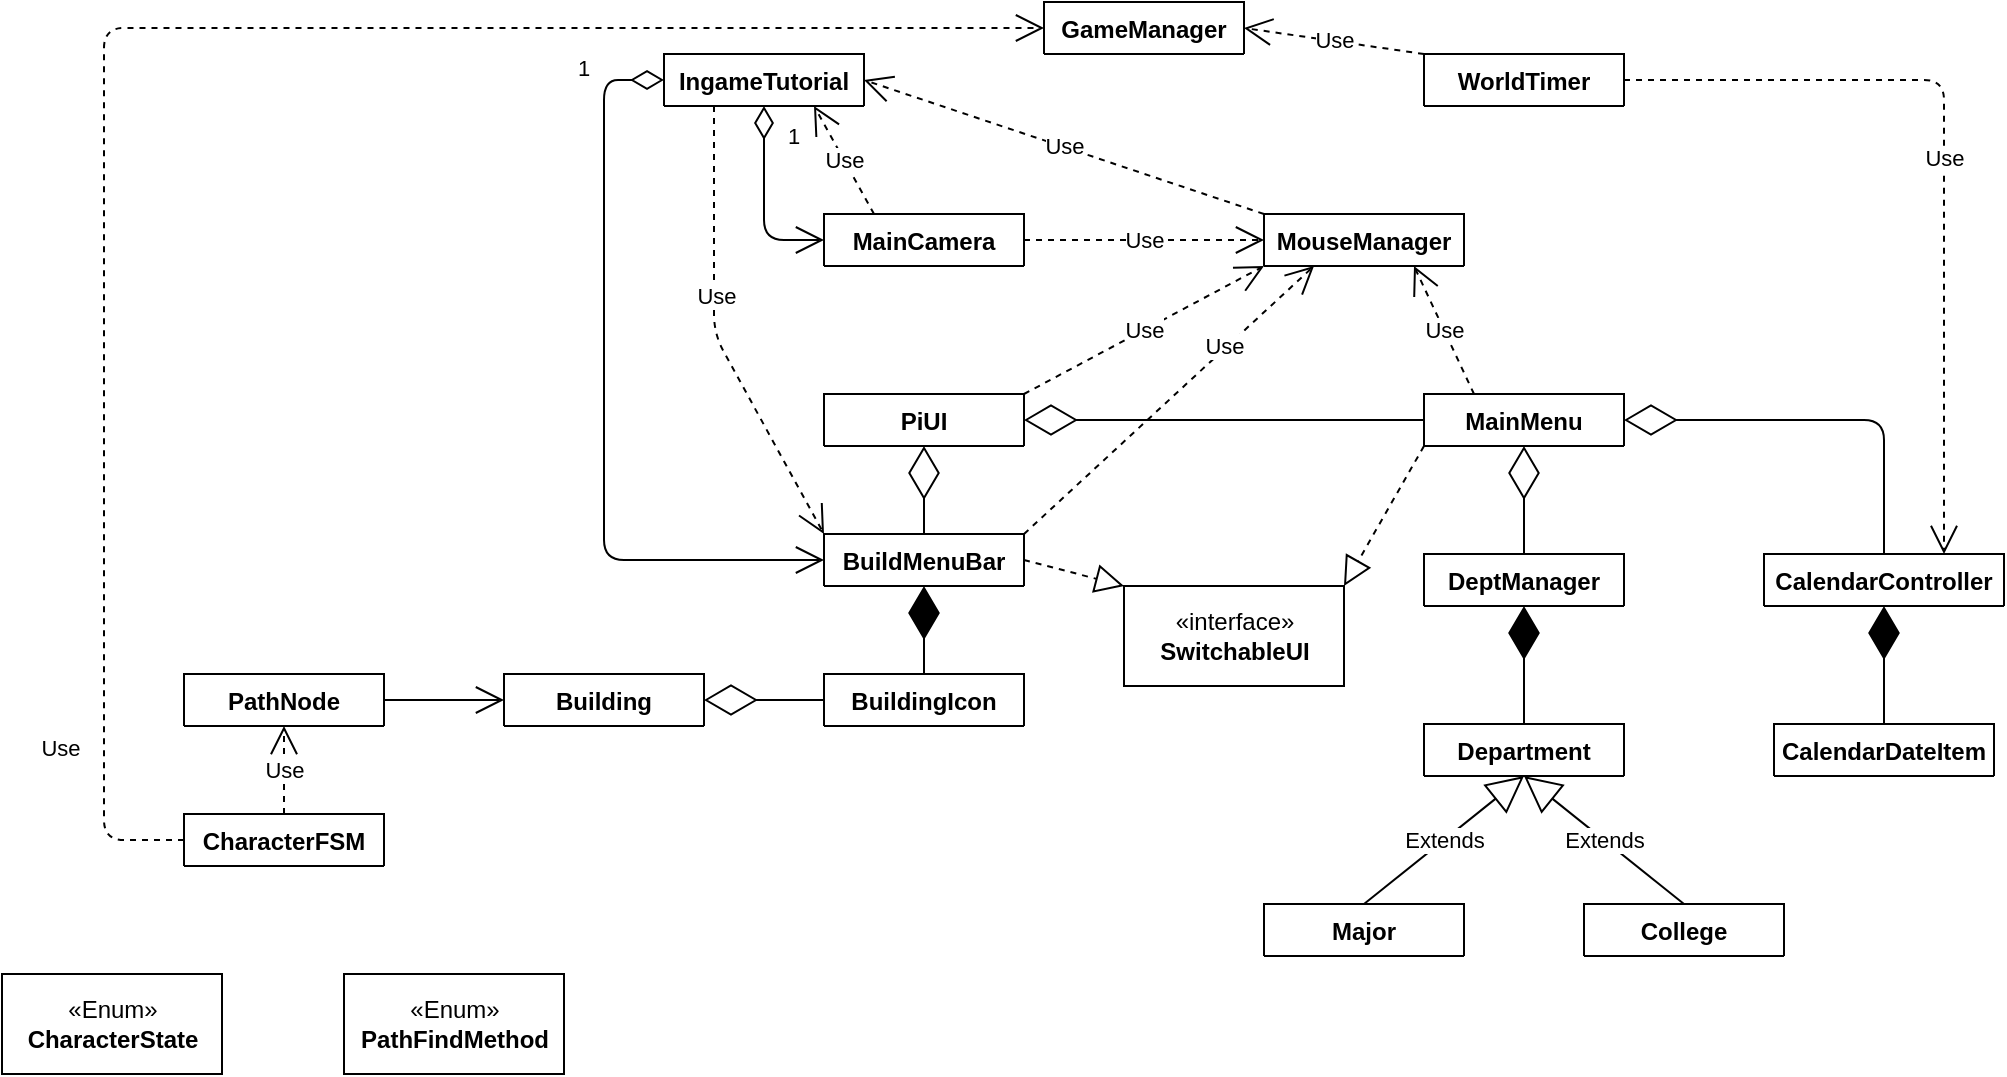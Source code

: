 <mxfile version="12.9.13" type="device"><diagram id="WVrCHjfLkXlkHALCIPQi" name="페이지-1"><mxGraphModel dx="16" dy="719" grid="1" gridSize="10" guides="1" tooltips="1" connect="1" arrows="1" fold="1" page="1" pageScale="1" pageWidth="1169" pageHeight="827" math="0" shadow="0"><root><mxCell id="0"/><mxCell id="1" parent="0"/><mxCell id="Ku0ywJ6UDr0S8D_I_U7W-29" value="«interface»&lt;br&gt;&lt;b&gt;SwitchableUI&lt;br&gt;&lt;/b&gt;" style="html=1;" vertex="1" parent="1"><mxGeometry x="1730" y="306" width="110" height="50" as="geometry"/></mxCell><mxCell id="Ku0ywJ6UDr0S8D_I_U7W-5" value="GameManager" style="swimlane;fontStyle=1;align=center;verticalAlign=top;childLayout=stackLayout;horizontal=1;startSize=26;horizontalStack=0;resizeParent=1;resizeParentMax=0;resizeLast=0;collapsible=1;marginBottom=0;" vertex="1" collapsed="1" parent="1"><mxGeometry x="1690" y="14" width="100" height="26" as="geometry"><mxRectangle x="1680" y="10" width="160" height="86" as="alternateBounds"/></mxGeometry></mxCell><mxCell id="Ku0ywJ6UDr0S8D_I_U7W-6" value="+ field: type" style="text;strokeColor=none;fillColor=none;align=left;verticalAlign=top;spacingLeft=4;spacingRight=4;overflow=hidden;rotatable=0;points=[[0,0.5],[1,0.5]];portConstraint=eastwest;" vertex="1" parent="Ku0ywJ6UDr0S8D_I_U7W-5"><mxGeometry y="26" width="100" height="26" as="geometry"/></mxCell><mxCell id="Ku0ywJ6UDr0S8D_I_U7W-7" value="" style="line;strokeWidth=1;fillColor=none;align=left;verticalAlign=middle;spacingTop=-1;spacingLeft=3;spacingRight=3;rotatable=0;labelPosition=right;points=[];portConstraint=eastwest;" vertex="1" parent="Ku0ywJ6UDr0S8D_I_U7W-5"><mxGeometry y="52" width="100" height="8" as="geometry"/></mxCell><mxCell id="Ku0ywJ6UDr0S8D_I_U7W-8" value="+ method(type): type" style="text;strokeColor=none;fillColor=none;align=left;verticalAlign=top;spacingLeft=4;spacingRight=4;overflow=hidden;rotatable=0;points=[[0,0.5],[1,0.5]];portConstraint=eastwest;" vertex="1" parent="Ku0ywJ6UDr0S8D_I_U7W-5"><mxGeometry y="60" width="100" height="26" as="geometry"/></mxCell><mxCell id="Ku0ywJ6UDr0S8D_I_U7W-66" value="«Enum»&lt;br&gt;&lt;b&gt;CharacterState&lt;/b&gt;" style="html=1;" vertex="1" parent="1"><mxGeometry x="1169" y="500" width="110" height="50" as="geometry"/></mxCell><mxCell id="Ku0ywJ6UDr0S8D_I_U7W-67" value="«Enum»&lt;br&gt;&lt;b&gt;PathFindMethod&lt;/b&gt;" style="html=1;" vertex="1" parent="1"><mxGeometry x="1340" y="500" width="110" height="50" as="geometry"/></mxCell><mxCell id="Ku0ywJ6UDr0S8D_I_U7W-13" value="WorldTimer" style="swimlane;fontStyle=1;align=center;verticalAlign=top;childLayout=stackLayout;horizontal=1;startSize=26;horizontalStack=0;resizeParent=1;resizeParentMax=0;resizeLast=0;collapsible=1;marginBottom=0;" vertex="1" collapsed="1" parent="1"><mxGeometry x="1880" y="40" width="100" height="26" as="geometry"><mxRectangle x="1920" y="40" width="160" height="86" as="alternateBounds"/></mxGeometry></mxCell><mxCell id="Ku0ywJ6UDr0S8D_I_U7W-14" value="+ field: type" style="text;strokeColor=none;fillColor=none;align=left;verticalAlign=top;spacingLeft=4;spacingRight=4;overflow=hidden;rotatable=0;points=[[0,0.5],[1,0.5]];portConstraint=eastwest;" vertex="1" parent="Ku0ywJ6UDr0S8D_I_U7W-13"><mxGeometry y="26" width="100" height="26" as="geometry"/></mxCell><mxCell id="Ku0ywJ6UDr0S8D_I_U7W-15" value="" style="line;strokeWidth=1;fillColor=none;align=left;verticalAlign=middle;spacingTop=-1;spacingLeft=3;spacingRight=3;rotatable=0;labelPosition=right;points=[];portConstraint=eastwest;" vertex="1" parent="Ku0ywJ6UDr0S8D_I_U7W-13"><mxGeometry y="52" width="100" height="8" as="geometry"/></mxCell><mxCell id="Ku0ywJ6UDr0S8D_I_U7W-16" value="+ method(type): type" style="text;strokeColor=none;fillColor=none;align=left;verticalAlign=top;spacingLeft=4;spacingRight=4;overflow=hidden;rotatable=0;points=[[0,0.5],[1,0.5]];portConstraint=eastwest;" vertex="1" parent="Ku0ywJ6UDr0S8D_I_U7W-13"><mxGeometry y="60" width="100" height="26" as="geometry"/></mxCell><mxCell id="Ku0ywJ6UDr0S8D_I_U7W-9" value="IngameTutorial" style="swimlane;fontStyle=1;align=center;verticalAlign=top;childLayout=stackLayout;horizontal=1;startSize=26;horizontalStack=0;resizeParent=1;resizeParentMax=0;resizeLast=0;collapsible=1;marginBottom=0;" vertex="1" collapsed="1" parent="1"><mxGeometry x="1500" y="40" width="100" height="26" as="geometry"><mxRectangle x="1440" y="40" width="160" height="86" as="alternateBounds"/></mxGeometry></mxCell><mxCell id="Ku0ywJ6UDr0S8D_I_U7W-10" value="+ field: type" style="text;strokeColor=none;fillColor=none;align=left;verticalAlign=top;spacingLeft=4;spacingRight=4;overflow=hidden;rotatable=0;points=[[0,0.5],[1,0.5]];portConstraint=eastwest;" vertex="1" parent="Ku0ywJ6UDr0S8D_I_U7W-9"><mxGeometry y="26" width="100" height="26" as="geometry"/></mxCell><mxCell id="Ku0ywJ6UDr0S8D_I_U7W-11" value="" style="line;strokeWidth=1;fillColor=none;align=left;verticalAlign=middle;spacingTop=-1;spacingLeft=3;spacingRight=3;rotatable=0;labelPosition=right;points=[];portConstraint=eastwest;" vertex="1" parent="Ku0ywJ6UDr0S8D_I_U7W-9"><mxGeometry y="52" width="100" height="8" as="geometry"/></mxCell><mxCell id="Ku0ywJ6UDr0S8D_I_U7W-12" value="+ method(type): type" style="text;strokeColor=none;fillColor=none;align=left;verticalAlign=top;spacingLeft=4;spacingRight=4;overflow=hidden;rotatable=0;points=[[0,0.5],[1,0.5]];portConstraint=eastwest;" vertex="1" parent="Ku0ywJ6UDr0S8D_I_U7W-9"><mxGeometry y="60" width="100" height="26" as="geometry"/></mxCell><mxCell id="Ku0ywJ6UDr0S8D_I_U7W-25" value="MouseManager" style="swimlane;fontStyle=1;align=center;verticalAlign=top;childLayout=stackLayout;horizontal=1;startSize=26;horizontalStack=0;resizeParent=1;resizeParentMax=0;resizeLast=0;collapsible=1;marginBottom=0;" vertex="1" collapsed="1" parent="1"><mxGeometry x="1800" y="120" width="100" height="26" as="geometry"><mxRectangle x="1800" y="170" width="160" height="86" as="alternateBounds"/></mxGeometry></mxCell><mxCell id="Ku0ywJ6UDr0S8D_I_U7W-26" value="+ field: type" style="text;strokeColor=none;fillColor=none;align=left;verticalAlign=top;spacingLeft=4;spacingRight=4;overflow=hidden;rotatable=0;points=[[0,0.5],[1,0.5]];portConstraint=eastwest;" vertex="1" parent="Ku0ywJ6UDr0S8D_I_U7W-25"><mxGeometry y="26" width="100" height="26" as="geometry"/></mxCell><mxCell id="Ku0ywJ6UDr0S8D_I_U7W-27" value="" style="line;strokeWidth=1;fillColor=none;align=left;verticalAlign=middle;spacingTop=-1;spacingLeft=3;spacingRight=3;rotatable=0;labelPosition=right;points=[];portConstraint=eastwest;" vertex="1" parent="Ku0ywJ6UDr0S8D_I_U7W-25"><mxGeometry y="52" width="100" height="8" as="geometry"/></mxCell><mxCell id="Ku0ywJ6UDr0S8D_I_U7W-28" value="+ method(type): type" style="text;strokeColor=none;fillColor=none;align=left;verticalAlign=top;spacingLeft=4;spacingRight=4;overflow=hidden;rotatable=0;points=[[0,0.5],[1,0.5]];portConstraint=eastwest;" vertex="1" parent="Ku0ywJ6UDr0S8D_I_U7W-25"><mxGeometry y="60" width="100" height="26" as="geometry"/></mxCell><mxCell id="Ku0ywJ6UDr0S8D_I_U7W-21" value="MainCamera" style="swimlane;fontStyle=1;align=center;verticalAlign=top;childLayout=stackLayout;horizontal=1;startSize=26;horizontalStack=0;resizeParent=1;resizeParentMax=0;resizeLast=0;collapsible=1;marginBottom=0;" vertex="1" collapsed="1" parent="1"><mxGeometry x="1580" y="120" width="100" height="26" as="geometry"><mxRectangle x="1560" y="170" width="160" height="86" as="alternateBounds"/></mxGeometry></mxCell><mxCell id="Ku0ywJ6UDr0S8D_I_U7W-22" value="+ field: type" style="text;strokeColor=none;fillColor=none;align=left;verticalAlign=top;spacingLeft=4;spacingRight=4;overflow=hidden;rotatable=0;points=[[0,0.5],[1,0.5]];portConstraint=eastwest;" vertex="1" parent="Ku0ywJ6UDr0S8D_I_U7W-21"><mxGeometry y="26" width="100" height="26" as="geometry"/></mxCell><mxCell id="Ku0ywJ6UDr0S8D_I_U7W-23" value="" style="line;strokeWidth=1;fillColor=none;align=left;verticalAlign=middle;spacingTop=-1;spacingLeft=3;spacingRight=3;rotatable=0;labelPosition=right;points=[];portConstraint=eastwest;" vertex="1" parent="Ku0ywJ6UDr0S8D_I_U7W-21"><mxGeometry y="52" width="100" height="8" as="geometry"/></mxCell><mxCell id="Ku0ywJ6UDr0S8D_I_U7W-24" value="+ method(type): type" style="text;strokeColor=none;fillColor=none;align=left;verticalAlign=top;spacingLeft=4;spacingRight=4;overflow=hidden;rotatable=0;points=[[0,0.5],[1,0.5]];portConstraint=eastwest;" vertex="1" parent="Ku0ywJ6UDr0S8D_I_U7W-21"><mxGeometry y="60" width="100" height="26" as="geometry"/></mxCell><mxCell id="Ku0ywJ6UDr0S8D_I_U7W-30" value="MainMenu" style="swimlane;fontStyle=1;align=center;verticalAlign=top;childLayout=stackLayout;horizontal=1;startSize=26;horizontalStack=0;resizeParent=1;resizeParentMax=0;resizeLast=0;collapsible=1;marginBottom=0;" vertex="1" collapsed="1" parent="1"><mxGeometry x="1880" y="210" width="100" height="26" as="geometry"><mxRectangle x="1910" y="340" width="160" height="86" as="alternateBounds"/></mxGeometry></mxCell><mxCell id="Ku0ywJ6UDr0S8D_I_U7W-31" value="+ field: type" style="text;strokeColor=none;fillColor=none;align=left;verticalAlign=top;spacingLeft=4;spacingRight=4;overflow=hidden;rotatable=0;points=[[0,0.5],[1,0.5]];portConstraint=eastwest;" vertex="1" parent="Ku0ywJ6UDr0S8D_I_U7W-30"><mxGeometry y="26" width="100" height="26" as="geometry"/></mxCell><mxCell id="Ku0ywJ6UDr0S8D_I_U7W-32" value="" style="line;strokeWidth=1;fillColor=none;align=left;verticalAlign=middle;spacingTop=-1;spacingLeft=3;spacingRight=3;rotatable=0;labelPosition=right;points=[];portConstraint=eastwest;" vertex="1" parent="Ku0ywJ6UDr0S8D_I_U7W-30"><mxGeometry y="52" width="100" height="8" as="geometry"/></mxCell><mxCell id="Ku0ywJ6UDr0S8D_I_U7W-33" value="+ method(type): type" style="text;strokeColor=none;fillColor=none;align=left;verticalAlign=top;spacingLeft=4;spacingRight=4;overflow=hidden;rotatable=0;points=[[0,0.5],[1,0.5]];portConstraint=eastwest;" vertex="1" parent="Ku0ywJ6UDr0S8D_I_U7W-30"><mxGeometry y="60" width="100" height="26" as="geometry"/></mxCell><mxCell id="Ku0ywJ6UDr0S8D_I_U7W-42" value="PiUI" style="swimlane;fontStyle=1;align=center;verticalAlign=top;childLayout=stackLayout;horizontal=1;startSize=26;horizontalStack=0;resizeParent=1;resizeParentMax=0;resizeLast=0;collapsible=1;marginBottom=0;" vertex="1" collapsed="1" parent="1"><mxGeometry x="1580" y="210" width="100" height="26" as="geometry"><mxRectangle x="1560" y="340" width="160" height="86" as="alternateBounds"/></mxGeometry></mxCell><mxCell id="Ku0ywJ6UDr0S8D_I_U7W-43" value="+ field: type" style="text;strokeColor=none;fillColor=none;align=left;verticalAlign=top;spacingLeft=4;spacingRight=4;overflow=hidden;rotatable=0;points=[[0,0.5],[1,0.5]];portConstraint=eastwest;" vertex="1" parent="Ku0ywJ6UDr0S8D_I_U7W-42"><mxGeometry y="26" width="100" height="26" as="geometry"/></mxCell><mxCell id="Ku0ywJ6UDr0S8D_I_U7W-44" value="" style="line;strokeWidth=1;fillColor=none;align=left;verticalAlign=middle;spacingTop=-1;spacingLeft=3;spacingRight=3;rotatable=0;labelPosition=right;points=[];portConstraint=eastwest;" vertex="1" parent="Ku0ywJ6UDr0S8D_I_U7W-42"><mxGeometry y="52" width="100" height="8" as="geometry"/></mxCell><mxCell id="Ku0ywJ6UDr0S8D_I_U7W-45" value="+ method(type): type" style="text;strokeColor=none;fillColor=none;align=left;verticalAlign=top;spacingLeft=4;spacingRight=4;overflow=hidden;rotatable=0;points=[[0,0.5],[1,0.5]];portConstraint=eastwest;" vertex="1" parent="Ku0ywJ6UDr0S8D_I_U7W-42"><mxGeometry y="60" width="100" height="26" as="geometry"/></mxCell><mxCell id="Ku0ywJ6UDr0S8D_I_U7W-46" value="BuildMenuBar" style="swimlane;fontStyle=1;align=center;verticalAlign=top;childLayout=stackLayout;horizontal=1;startSize=26;horizontalStack=0;resizeParent=1;resizeParentMax=0;resizeLast=0;collapsible=1;marginBottom=0;" vertex="1" collapsed="1" parent="1"><mxGeometry x="1580" y="280" width="100" height="26" as="geometry"><mxRectangle x="1560" y="470" width="160" height="86" as="alternateBounds"/></mxGeometry></mxCell><mxCell id="Ku0ywJ6UDr0S8D_I_U7W-47" value="+ field: type" style="text;strokeColor=none;fillColor=none;align=left;verticalAlign=top;spacingLeft=4;spacingRight=4;overflow=hidden;rotatable=0;points=[[0,0.5],[1,0.5]];portConstraint=eastwest;" vertex="1" parent="Ku0ywJ6UDr0S8D_I_U7W-46"><mxGeometry y="26" width="100" height="26" as="geometry"/></mxCell><mxCell id="Ku0ywJ6UDr0S8D_I_U7W-48" value="" style="line;strokeWidth=1;fillColor=none;align=left;verticalAlign=middle;spacingTop=-1;spacingLeft=3;spacingRight=3;rotatable=0;labelPosition=right;points=[];portConstraint=eastwest;" vertex="1" parent="Ku0ywJ6UDr0S8D_I_U7W-46"><mxGeometry y="52" width="100" height="8" as="geometry"/></mxCell><mxCell id="Ku0ywJ6UDr0S8D_I_U7W-49" value="+ method(type): type" style="text;strokeColor=none;fillColor=none;align=left;verticalAlign=top;spacingLeft=4;spacingRight=4;overflow=hidden;rotatable=0;points=[[0,0.5],[1,0.5]];portConstraint=eastwest;" vertex="1" parent="Ku0ywJ6UDr0S8D_I_U7W-46"><mxGeometry y="60" width="100" height="26" as="geometry"/></mxCell><mxCell id="Ku0ywJ6UDr0S8D_I_U7W-50" value="BuildingIcon" style="swimlane;fontStyle=1;align=center;verticalAlign=top;childLayout=stackLayout;horizontal=1;startSize=26;horizontalStack=0;resizeParent=1;resizeParentMax=0;resizeLast=0;collapsible=1;marginBottom=0;" vertex="1" collapsed="1" parent="1"><mxGeometry x="1580" y="350" width="100" height="26" as="geometry"><mxRectangle x="1560" y="600" width="160" height="86" as="alternateBounds"/></mxGeometry></mxCell><mxCell id="Ku0ywJ6UDr0S8D_I_U7W-51" value="+ field: type" style="text;strokeColor=none;fillColor=none;align=left;verticalAlign=top;spacingLeft=4;spacingRight=4;overflow=hidden;rotatable=0;points=[[0,0.5],[1,0.5]];portConstraint=eastwest;" vertex="1" parent="Ku0ywJ6UDr0S8D_I_U7W-50"><mxGeometry y="26" width="100" height="26" as="geometry"/></mxCell><mxCell id="Ku0ywJ6UDr0S8D_I_U7W-52" value="" style="line;strokeWidth=1;fillColor=none;align=left;verticalAlign=middle;spacingTop=-1;spacingLeft=3;spacingRight=3;rotatable=0;labelPosition=right;points=[];portConstraint=eastwest;" vertex="1" parent="Ku0ywJ6UDr0S8D_I_U7W-50"><mxGeometry y="52" width="100" height="8" as="geometry"/></mxCell><mxCell id="Ku0ywJ6UDr0S8D_I_U7W-53" value="+ method(type): type" style="text;strokeColor=none;fillColor=none;align=left;verticalAlign=top;spacingLeft=4;spacingRight=4;overflow=hidden;rotatable=0;points=[[0,0.5],[1,0.5]];portConstraint=eastwest;" vertex="1" parent="Ku0ywJ6UDr0S8D_I_U7W-50"><mxGeometry y="60" width="100" height="26" as="geometry"/></mxCell><mxCell id="Ku0ywJ6UDr0S8D_I_U7W-54" value="Building" style="swimlane;fontStyle=1;align=center;verticalAlign=top;childLayout=stackLayout;horizontal=1;startSize=26;horizontalStack=0;resizeParent=1;resizeParentMax=0;resizeLast=0;collapsible=1;marginBottom=0;" vertex="1" collapsed="1" parent="1"><mxGeometry x="1420" y="350" width="100" height="26" as="geometry"><mxRectangle x="1360" y="600" width="160" height="86" as="alternateBounds"/></mxGeometry></mxCell><mxCell id="Ku0ywJ6UDr0S8D_I_U7W-55" value="+ field: type" style="text;strokeColor=none;fillColor=none;align=left;verticalAlign=top;spacingLeft=4;spacingRight=4;overflow=hidden;rotatable=0;points=[[0,0.5],[1,0.5]];portConstraint=eastwest;" vertex="1" parent="Ku0ywJ6UDr0S8D_I_U7W-54"><mxGeometry y="26" width="100" height="26" as="geometry"/></mxCell><mxCell id="Ku0ywJ6UDr0S8D_I_U7W-56" value="" style="line;strokeWidth=1;fillColor=none;align=left;verticalAlign=middle;spacingTop=-1;spacingLeft=3;spacingRight=3;rotatable=0;labelPosition=right;points=[];portConstraint=eastwest;" vertex="1" parent="Ku0ywJ6UDr0S8D_I_U7W-54"><mxGeometry y="52" width="100" height="8" as="geometry"/></mxCell><mxCell id="Ku0ywJ6UDr0S8D_I_U7W-57" value="+ method(type): type" style="text;strokeColor=none;fillColor=none;align=left;verticalAlign=top;spacingLeft=4;spacingRight=4;overflow=hidden;rotatable=0;points=[[0,0.5],[1,0.5]];portConstraint=eastwest;" vertex="1" parent="Ku0ywJ6UDr0S8D_I_U7W-54"><mxGeometry y="60" width="100" height="26" as="geometry"/></mxCell><mxCell id="Ku0ywJ6UDr0S8D_I_U7W-58" value="PathNode" style="swimlane;fontStyle=1;align=center;verticalAlign=top;childLayout=stackLayout;horizontal=1;startSize=26;horizontalStack=0;resizeParent=1;resizeParentMax=0;resizeLast=0;collapsible=1;marginBottom=0;" vertex="1" collapsed="1" parent="1"><mxGeometry x="1260" y="350" width="100" height="26" as="geometry"><mxRectangle x="1160" y="600" width="160" height="86" as="alternateBounds"/></mxGeometry></mxCell><mxCell id="Ku0ywJ6UDr0S8D_I_U7W-59" value="+ field: type" style="text;strokeColor=none;fillColor=none;align=left;verticalAlign=top;spacingLeft=4;spacingRight=4;overflow=hidden;rotatable=0;points=[[0,0.5],[1,0.5]];portConstraint=eastwest;" vertex="1" parent="Ku0ywJ6UDr0S8D_I_U7W-58"><mxGeometry y="26" width="100" height="26" as="geometry"/></mxCell><mxCell id="Ku0ywJ6UDr0S8D_I_U7W-60" value="" style="line;strokeWidth=1;fillColor=none;align=left;verticalAlign=middle;spacingTop=-1;spacingLeft=3;spacingRight=3;rotatable=0;labelPosition=right;points=[];portConstraint=eastwest;" vertex="1" parent="Ku0ywJ6UDr0S8D_I_U7W-58"><mxGeometry y="52" width="100" height="8" as="geometry"/></mxCell><mxCell id="Ku0ywJ6UDr0S8D_I_U7W-61" value="+ method(type): type" style="text;strokeColor=none;fillColor=none;align=left;verticalAlign=top;spacingLeft=4;spacingRight=4;overflow=hidden;rotatable=0;points=[[0,0.5],[1,0.5]];portConstraint=eastwest;" vertex="1" parent="Ku0ywJ6UDr0S8D_I_U7W-58"><mxGeometry y="60" width="100" height="26" as="geometry"/></mxCell><mxCell id="Ku0ywJ6UDr0S8D_I_U7W-62" value="CharacterFSM" style="swimlane;fontStyle=1;align=center;verticalAlign=top;childLayout=stackLayout;horizontal=1;startSize=26;horizontalStack=0;resizeParent=1;resizeParentMax=0;resizeLast=0;collapsible=1;marginBottom=0;" vertex="1" collapsed="1" parent="1"><mxGeometry x="1260" y="420" width="100" height="26" as="geometry"><mxRectangle x="1160" y="730" width="160" height="86" as="alternateBounds"/></mxGeometry></mxCell><mxCell id="Ku0ywJ6UDr0S8D_I_U7W-63" value="+ field: type" style="text;strokeColor=none;fillColor=none;align=left;verticalAlign=top;spacingLeft=4;spacingRight=4;overflow=hidden;rotatable=0;points=[[0,0.5],[1,0.5]];portConstraint=eastwest;" vertex="1" parent="Ku0ywJ6UDr0S8D_I_U7W-62"><mxGeometry y="26" width="100" height="26" as="geometry"/></mxCell><mxCell id="Ku0ywJ6UDr0S8D_I_U7W-64" value="" style="line;strokeWidth=1;fillColor=none;align=left;verticalAlign=middle;spacingTop=-1;spacingLeft=3;spacingRight=3;rotatable=0;labelPosition=right;points=[];portConstraint=eastwest;" vertex="1" parent="Ku0ywJ6UDr0S8D_I_U7W-62"><mxGeometry y="52" width="100" height="8" as="geometry"/></mxCell><mxCell id="Ku0ywJ6UDr0S8D_I_U7W-65" value="+ method(type): type" style="text;strokeColor=none;fillColor=none;align=left;verticalAlign=top;spacingLeft=4;spacingRight=4;overflow=hidden;rotatable=0;points=[[0,0.5],[1,0.5]];portConstraint=eastwest;" vertex="1" parent="Ku0ywJ6UDr0S8D_I_U7W-62"><mxGeometry y="60" width="100" height="26" as="geometry"/></mxCell><mxCell id="Ku0ywJ6UDr0S8D_I_U7W-88" value="" style="endArrow=diamondThin;endFill=0;endSize=24;html=1;exitX=0.5;exitY=0;exitDx=0;exitDy=0;entryX=0.5;entryY=1;entryDx=0;entryDy=0;" edge="1" parent="1" source="Ku0ywJ6UDr0S8D_I_U7W-46" target="Ku0ywJ6UDr0S8D_I_U7W-42"><mxGeometry width="160" relative="1" as="geometry"><mxPoint x="1640" y="300" as="sourcePoint"/><mxPoint x="1800" y="300" as="targetPoint"/></mxGeometry></mxCell><mxCell id="Ku0ywJ6UDr0S8D_I_U7W-89" value="" style="endArrow=diamondThin;endFill=1;endSize=24;html=1;exitX=0.5;exitY=0;exitDx=0;exitDy=0;entryX=0.5;entryY=1;entryDx=0;entryDy=0;" edge="1" parent="1" source="Ku0ywJ6UDr0S8D_I_U7W-50" target="Ku0ywJ6UDr0S8D_I_U7W-46"><mxGeometry width="160" relative="1" as="geometry"><mxPoint x="1640" y="300" as="sourcePoint"/><mxPoint x="1800" y="300" as="targetPoint"/></mxGeometry></mxCell><mxCell id="Ku0ywJ6UDr0S8D_I_U7W-90" value="" style="endArrow=diamondThin;endFill=0;endSize=24;html=1;exitX=0;exitY=0.5;exitDx=0;exitDy=0;entryX=1;entryY=0.5;entryDx=0;entryDy=0;" edge="1" parent="1" source="Ku0ywJ6UDr0S8D_I_U7W-50" target="Ku0ywJ6UDr0S8D_I_U7W-54"><mxGeometry width="160" relative="1" as="geometry"><mxPoint x="1640" y="300" as="sourcePoint"/><mxPoint x="1800" y="300" as="targetPoint"/></mxGeometry></mxCell><mxCell id="Ku0ywJ6UDr0S8D_I_U7W-91" value="" style="endArrow=block;dashed=1;endFill=0;endSize=12;html=1;exitX=0;exitY=1;exitDx=0;exitDy=0;entryX=1;entryY=0;entryDx=0;entryDy=0;" edge="1" parent="1" source="Ku0ywJ6UDr0S8D_I_U7W-30" target="Ku0ywJ6UDr0S8D_I_U7W-29"><mxGeometry width="160" relative="1" as="geometry"><mxPoint x="1640" y="300" as="sourcePoint"/><mxPoint x="2010" y="210" as="targetPoint"/></mxGeometry></mxCell><mxCell id="Ku0ywJ6UDr0S8D_I_U7W-92" value="Extends" style="endArrow=block;endSize=16;endFill=0;html=1;exitX=0.5;exitY=0;exitDx=0;exitDy=0;entryX=0.5;entryY=1;entryDx=0;entryDy=0;" edge="1" parent="1" source="Ku0ywJ6UDr0S8D_I_U7W-73" target="Ku0ywJ6UDr0S8D_I_U7W-69"><mxGeometry width="160" relative="1" as="geometry"><mxPoint x="1800" y="250" as="sourcePoint"/><mxPoint x="1960" y="250" as="targetPoint"/></mxGeometry></mxCell><mxCell id="Ku0ywJ6UDr0S8D_I_U7W-93" value="Extends" style="endArrow=block;endSize=16;endFill=0;html=1;exitX=0.5;exitY=0;exitDx=0;exitDy=0;entryX=0.5;entryY=1;entryDx=0;entryDy=0;" edge="1" parent="1" source="Ku0ywJ6UDr0S8D_I_U7W-78" target="Ku0ywJ6UDr0S8D_I_U7W-69"><mxGeometry width="160" relative="1" as="geometry"><mxPoint x="1630" y="250" as="sourcePoint"/><mxPoint x="1790" y="250" as="targetPoint"/></mxGeometry></mxCell><mxCell id="Ku0ywJ6UDr0S8D_I_U7W-95" value="" style="endArrow=diamondThin;endFill=1;endSize=24;html=1;exitX=0.5;exitY=0;exitDx=0;exitDy=0;entryX=0.5;entryY=1;entryDx=0;entryDy=0;" edge="1" parent="1" source="Ku0ywJ6UDr0S8D_I_U7W-82" target="Ku0ywJ6UDr0S8D_I_U7W-38"><mxGeometry width="160" relative="1" as="geometry"><mxPoint x="1625" y="250" as="sourcePoint"/><mxPoint x="1785" y="250" as="targetPoint"/></mxGeometry></mxCell><mxCell id="Ku0ywJ6UDr0S8D_I_U7W-96" value="" style="endArrow=diamondThin;endFill=1;endSize=24;html=1;exitX=0.5;exitY=0;exitDx=0;exitDy=0;entryX=0.5;entryY=1;entryDx=0;entryDy=0;" edge="1" parent="1" source="Ku0ywJ6UDr0S8D_I_U7W-69" target="Ku0ywJ6UDr0S8D_I_U7W-34"><mxGeometry width="160" relative="1" as="geometry"><mxPoint x="1630" y="250" as="sourcePoint"/><mxPoint x="1790" y="250" as="targetPoint"/></mxGeometry></mxCell><mxCell id="Ku0ywJ6UDr0S8D_I_U7W-97" value="" style="endArrow=diamondThin;endFill=0;endSize=24;html=1;exitX=0.5;exitY=0;exitDx=0;exitDy=0;entryX=0.5;entryY=1;entryDx=0;entryDy=0;" edge="1" parent="1" source="Ku0ywJ6UDr0S8D_I_U7W-34" target="Ku0ywJ6UDr0S8D_I_U7W-30"><mxGeometry width="160" relative="1" as="geometry"><mxPoint x="1720" y="260" as="sourcePoint"/><mxPoint x="1880" y="260" as="targetPoint"/></mxGeometry></mxCell><mxCell id="Ku0ywJ6UDr0S8D_I_U7W-98" value="" style="endArrow=diamondThin;endFill=0;endSize=24;html=1;exitX=0.5;exitY=0;exitDx=0;exitDy=0;entryX=1;entryY=0.5;entryDx=0;entryDy=0;" edge="1" parent="1" source="Ku0ywJ6UDr0S8D_I_U7W-38" target="Ku0ywJ6UDr0S8D_I_U7W-30"><mxGeometry width="160" relative="1" as="geometry"><mxPoint x="1550" y="250" as="sourcePoint"/><mxPoint x="1710" y="250" as="targetPoint"/><Array as="points"><mxPoint x="2110" y="223"/></Array></mxGeometry></mxCell><mxCell id="Ku0ywJ6UDr0S8D_I_U7W-99" value="Use" style="endArrow=open;endSize=12;dashed=1;html=1;exitX=1;exitY=0;exitDx=0;exitDy=0;entryX=0;entryY=1;entryDx=0;entryDy=0;" edge="1" parent="1" source="Ku0ywJ6UDr0S8D_I_U7W-42" target="Ku0ywJ6UDr0S8D_I_U7W-25"><mxGeometry width="160" relative="1" as="geometry"><mxPoint x="1550" y="250" as="sourcePoint"/><mxPoint x="1710" y="250" as="targetPoint"/></mxGeometry></mxCell><mxCell id="Ku0ywJ6UDr0S8D_I_U7W-100" value="Use" style="endArrow=open;endSize=12;dashed=1;html=1;exitX=0.25;exitY=0;exitDx=0;exitDy=0;entryX=0.75;entryY=1;entryDx=0;entryDy=0;" edge="1" parent="1" source="Ku0ywJ6UDr0S8D_I_U7W-30" target="Ku0ywJ6UDr0S8D_I_U7W-25"><mxGeometry width="160" relative="1" as="geometry"><mxPoint x="1550" y="250" as="sourcePoint"/><mxPoint x="1710" y="250" as="targetPoint"/></mxGeometry></mxCell><mxCell id="Ku0ywJ6UDr0S8D_I_U7W-101" value="" style="endArrow=diamondThin;endFill=0;endSize=24;html=1;exitX=0;exitY=0.5;exitDx=0;exitDy=0;entryX=1;entryY=0.5;entryDx=0;entryDy=0;" edge="1" parent="1" source="Ku0ywJ6UDr0S8D_I_U7W-30" target="Ku0ywJ6UDr0S8D_I_U7W-42"><mxGeometry width="160" relative="1" as="geometry"><mxPoint x="1550" y="250" as="sourcePoint"/><mxPoint x="1710" y="250" as="targetPoint"/></mxGeometry></mxCell><mxCell id="Ku0ywJ6UDr0S8D_I_U7W-102" value="" style="endArrow=open;endFill=1;endSize=12;html=1;exitX=1;exitY=0.5;exitDx=0;exitDy=0;entryX=0;entryY=0.5;entryDx=0;entryDy=0;" edge="1" parent="1" source="Ku0ywJ6UDr0S8D_I_U7W-58" target="Ku0ywJ6UDr0S8D_I_U7W-54"><mxGeometry width="160" relative="1" as="geometry"><mxPoint x="1550" y="250" as="sourcePoint"/><mxPoint x="1710" y="250" as="targetPoint"/></mxGeometry></mxCell><mxCell id="Ku0ywJ6UDr0S8D_I_U7W-103" value="Use" style="endArrow=open;endSize=12;dashed=1;html=1;exitX=0.5;exitY=0;exitDx=0;exitDy=0;entryX=0.5;entryY=1;entryDx=0;entryDy=0;" edge="1" parent="1" source="Ku0ywJ6UDr0S8D_I_U7W-62" target="Ku0ywJ6UDr0S8D_I_U7W-58"><mxGeometry width="160" relative="1" as="geometry"><mxPoint x="1550" y="250" as="sourcePoint"/><mxPoint x="1710" y="250" as="targetPoint"/></mxGeometry></mxCell><mxCell id="Ku0ywJ6UDr0S8D_I_U7W-104" value="Use" style="endArrow=open;endSize=12;dashed=1;html=1;exitX=0;exitY=0.5;exitDx=0;exitDy=0;entryX=0;entryY=0.5;entryDx=0;entryDy=0;" edge="1" parent="1" source="Ku0ywJ6UDr0S8D_I_U7W-62" target="Ku0ywJ6UDr0S8D_I_U7W-5"><mxGeometry x="-0.914" y="-23" width="160" relative="1" as="geometry"><mxPoint x="1320" y="490" as="sourcePoint"/><mxPoint x="1260" y="280" as="targetPoint"/><Array as="points"><mxPoint x="1220" y="433"/><mxPoint x="1220" y="27"/></Array><mxPoint x="-23" y="-23" as="offset"/></mxGeometry></mxCell><mxCell id="Ku0ywJ6UDr0S8D_I_U7W-105" value="1" style="endArrow=open;html=1;endSize=12;startArrow=diamondThin;startSize=14;startFill=0;edgeStyle=orthogonalEdgeStyle;align=left;verticalAlign=bottom;exitX=0.5;exitY=1;exitDx=0;exitDy=0;entryX=0;entryY=0.5;entryDx=0;entryDy=0;" edge="1" parent="1" source="Ku0ywJ6UDr0S8D_I_U7W-9" target="Ku0ywJ6UDr0S8D_I_U7W-21"><mxGeometry x="0.588" y="43" relative="1" as="geometry"><mxPoint x="1550" y="250" as="sourcePoint"/><mxPoint x="1710" y="250" as="targetPoint"/><mxPoint as="offset"/></mxGeometry></mxCell><mxCell id="Ku0ywJ6UDr0S8D_I_U7W-106" value="1" style="endArrow=open;html=1;endSize=12;startArrow=diamondThin;startSize=14;startFill=0;edgeStyle=orthogonalEdgeStyle;align=left;verticalAlign=bottom;exitX=0;exitY=0.5;exitDx=0;exitDy=0;entryX=0;entryY=0.5;entryDx=0;entryDy=0;" edge="1" parent="1" source="Ku0ywJ6UDr0S8D_I_U7W-9" target="Ku0ywJ6UDr0S8D_I_U7W-46"><mxGeometry x="-0.83" y="-15" relative="1" as="geometry"><mxPoint x="1550" y="250" as="sourcePoint"/><mxPoint x="1710" y="250" as="targetPoint"/><Array as="points"><mxPoint x="1470" y="53"/><mxPoint x="1470" y="293"/></Array><mxPoint as="offset"/></mxGeometry></mxCell><mxCell id="Ku0ywJ6UDr0S8D_I_U7W-107" value="Use" style="endArrow=open;endSize=12;dashed=1;html=1;exitX=0;exitY=0;exitDx=0;exitDy=0;entryX=1;entryY=0.5;entryDx=0;entryDy=0;" edge="1" parent="1" source="Ku0ywJ6UDr0S8D_I_U7W-25" target="Ku0ywJ6UDr0S8D_I_U7W-9"><mxGeometry width="160" relative="1" as="geometry"><mxPoint x="1550" y="250" as="sourcePoint"/><mxPoint x="1710" y="250" as="targetPoint"/></mxGeometry></mxCell><mxCell id="Ku0ywJ6UDr0S8D_I_U7W-108" value="Use" style="endArrow=open;endSize=12;dashed=1;html=1;exitX=1;exitY=0.5;exitDx=0;exitDy=0;" edge="1" parent="1" source="Ku0ywJ6UDr0S8D_I_U7W-21"><mxGeometry width="160" relative="1" as="geometry"><mxPoint x="1550" y="250" as="sourcePoint"/><mxPoint x="1800" y="133" as="targetPoint"/></mxGeometry></mxCell><mxCell id="Ku0ywJ6UDr0S8D_I_U7W-109" value="Use" style="endArrow=open;endSize=12;dashed=1;html=1;exitX=0.25;exitY=0;exitDx=0;exitDy=0;entryX=0.75;entryY=1;entryDx=0;entryDy=0;" edge="1" parent="1" source="Ku0ywJ6UDr0S8D_I_U7W-21" target="Ku0ywJ6UDr0S8D_I_U7W-9"><mxGeometry width="160" relative="1" as="geometry"><mxPoint x="1550" y="250" as="sourcePoint"/><mxPoint x="1710" y="250" as="targetPoint"/></mxGeometry></mxCell><mxCell id="Ku0ywJ6UDr0S8D_I_U7W-110" value="Use" style="endArrow=open;endSize=12;dashed=1;html=1;exitX=0.25;exitY=1;exitDx=0;exitDy=0;entryX=0;entryY=0;entryDx=0;entryDy=0;" edge="1" parent="1" source="Ku0ywJ6UDr0S8D_I_U7W-9" target="Ku0ywJ6UDr0S8D_I_U7W-46"><mxGeometry x="-0.171" y="1" width="160" relative="1" as="geometry"><mxPoint x="1550" y="250" as="sourcePoint"/><mxPoint x="1710" y="250" as="targetPoint"/><Array as="points"><mxPoint x="1525" y="180"/></Array><mxPoint as="offset"/></mxGeometry></mxCell><mxCell id="Ku0ywJ6UDr0S8D_I_U7W-111" value="Use" style="endArrow=open;endSize=12;dashed=1;html=1;exitX=1;exitY=0;exitDx=0;exitDy=0;entryX=0.25;entryY=1;entryDx=0;entryDy=0;" edge="1" parent="1" source="Ku0ywJ6UDr0S8D_I_U7W-46" target="Ku0ywJ6UDr0S8D_I_U7W-25"><mxGeometry x="0.391" y="1" width="160" relative="1" as="geometry"><mxPoint x="1550" y="250" as="sourcePoint"/><mxPoint x="1830" y="180" as="targetPoint"/><mxPoint as="offset"/></mxGeometry></mxCell><mxCell id="Ku0ywJ6UDr0S8D_I_U7W-112" value="" style="endArrow=block;dashed=1;endFill=0;endSize=12;html=1;exitX=1;exitY=0.5;exitDx=0;exitDy=0;entryX=0;entryY=0;entryDx=0;entryDy=0;" edge="1" parent="1" source="Ku0ywJ6UDr0S8D_I_U7W-46" target="Ku0ywJ6UDr0S8D_I_U7W-29"><mxGeometry width="160" relative="1" as="geometry"><mxPoint x="1690" y="250" as="sourcePoint"/><mxPoint x="1850" y="250" as="targetPoint"/></mxGeometry></mxCell><mxCell id="Ku0ywJ6UDr0S8D_I_U7W-82" value="CalendarDateItem" style="swimlane;fontStyle=1;align=center;verticalAlign=top;childLayout=stackLayout;horizontal=1;startSize=26;horizontalStack=0;resizeParent=1;resizeParentMax=0;resizeLast=0;collapsible=1;marginBottom=0;" vertex="1" collapsed="1" parent="1"><mxGeometry x="2055" y="375" width="110" height="26" as="geometry"><mxRectangle x="2020" y="644" width="160" height="86" as="alternateBounds"/></mxGeometry></mxCell><mxCell id="Ku0ywJ6UDr0S8D_I_U7W-83" value="+ field: type" style="text;strokeColor=none;fillColor=none;align=left;verticalAlign=top;spacingLeft=4;spacingRight=4;overflow=hidden;rotatable=0;points=[[0,0.5],[1,0.5]];portConstraint=eastwest;" vertex="1" parent="Ku0ywJ6UDr0S8D_I_U7W-82"><mxGeometry y="26" width="110" height="26" as="geometry"/></mxCell><mxCell id="Ku0ywJ6UDr0S8D_I_U7W-84" value="" style="line;strokeWidth=1;fillColor=none;align=left;verticalAlign=middle;spacingTop=-1;spacingLeft=3;spacingRight=3;rotatable=0;labelPosition=right;points=[];portConstraint=eastwest;" vertex="1" parent="Ku0ywJ6UDr0S8D_I_U7W-82"><mxGeometry y="52" width="110" height="8" as="geometry"/></mxCell><mxCell id="Ku0ywJ6UDr0S8D_I_U7W-85" value="+ method(type): type" style="text;strokeColor=none;fillColor=none;align=left;verticalAlign=top;spacingLeft=4;spacingRight=4;overflow=hidden;rotatable=0;points=[[0,0.5],[1,0.5]];portConstraint=eastwest;" vertex="1" parent="Ku0ywJ6UDr0S8D_I_U7W-82"><mxGeometry y="60" width="110" height="26" as="geometry"/></mxCell><mxCell id="Ku0ywJ6UDr0S8D_I_U7W-38" value="CalendarController" style="swimlane;fontStyle=1;align=center;verticalAlign=top;childLayout=stackLayout;horizontal=1;startSize=26;horizontalStack=0;resizeParent=1;resizeParentMax=0;resizeLast=0;collapsible=1;marginBottom=0;" vertex="1" collapsed="1" parent="1"><mxGeometry x="2050" y="290" width="120" height="26" as="geometry"><mxRectangle x="2020" y="500" width="160" height="86" as="alternateBounds"/></mxGeometry></mxCell><mxCell id="Ku0ywJ6UDr0S8D_I_U7W-39" value="+ field: type" style="text;strokeColor=none;fillColor=none;align=left;verticalAlign=top;spacingLeft=4;spacingRight=4;overflow=hidden;rotatable=0;points=[[0,0.5],[1,0.5]];portConstraint=eastwest;" vertex="1" parent="Ku0ywJ6UDr0S8D_I_U7W-38"><mxGeometry y="26" width="120" height="26" as="geometry"/></mxCell><mxCell id="Ku0ywJ6UDr0S8D_I_U7W-40" value="" style="line;strokeWidth=1;fillColor=none;align=left;verticalAlign=middle;spacingTop=-1;spacingLeft=3;spacingRight=3;rotatable=0;labelPosition=right;points=[];portConstraint=eastwest;" vertex="1" parent="Ku0ywJ6UDr0S8D_I_U7W-38"><mxGeometry y="52" width="120" height="8" as="geometry"/></mxCell><mxCell id="Ku0ywJ6UDr0S8D_I_U7W-41" value="+ method(type): type" style="text;strokeColor=none;fillColor=none;align=left;verticalAlign=top;spacingLeft=4;spacingRight=4;overflow=hidden;rotatable=0;points=[[0,0.5],[1,0.5]];portConstraint=eastwest;" vertex="1" parent="Ku0ywJ6UDr0S8D_I_U7W-38"><mxGeometry y="60" width="120" height="26" as="geometry"/></mxCell><mxCell id="Ku0ywJ6UDr0S8D_I_U7W-69" value="Department" style="swimlane;fontStyle=1;align=center;verticalAlign=top;childLayout=stackLayout;horizontal=1;startSize=26;horizontalStack=0;resizeParent=1;resizeParentMax=0;resizeLast=0;collapsible=1;marginBottom=0;" vertex="1" collapsed="1" parent="1"><mxGeometry x="1880" y="375" width="100" height="26" as="geometry"><mxRectangle x="1800" y="644" width="160" height="86" as="alternateBounds"/></mxGeometry></mxCell><mxCell id="Ku0ywJ6UDr0S8D_I_U7W-70" value="+ field: type" style="text;strokeColor=none;fillColor=none;align=left;verticalAlign=top;spacingLeft=4;spacingRight=4;overflow=hidden;rotatable=0;points=[[0,0.5],[1,0.5]];portConstraint=eastwest;" vertex="1" parent="Ku0ywJ6UDr0S8D_I_U7W-69"><mxGeometry y="26" width="100" height="26" as="geometry"/></mxCell><mxCell id="Ku0ywJ6UDr0S8D_I_U7W-71" value="" style="line;strokeWidth=1;fillColor=none;align=left;verticalAlign=middle;spacingTop=-1;spacingLeft=3;spacingRight=3;rotatable=0;labelPosition=right;points=[];portConstraint=eastwest;" vertex="1" parent="Ku0ywJ6UDr0S8D_I_U7W-69"><mxGeometry y="52" width="100" height="8" as="geometry"/></mxCell><mxCell id="Ku0ywJ6UDr0S8D_I_U7W-72" value="+ method(type): type" style="text;strokeColor=none;fillColor=none;align=left;verticalAlign=top;spacingLeft=4;spacingRight=4;overflow=hidden;rotatable=0;points=[[0,0.5],[1,0.5]];portConstraint=eastwest;" vertex="1" parent="Ku0ywJ6UDr0S8D_I_U7W-69"><mxGeometry y="60" width="100" height="26" as="geometry"/></mxCell><mxCell id="Ku0ywJ6UDr0S8D_I_U7W-78" value="College" style="swimlane;fontStyle=1;align=center;verticalAlign=top;childLayout=stackLayout;horizontal=1;startSize=26;horizontalStack=0;resizeParent=1;resizeParentMax=0;resizeLast=0;collapsible=1;marginBottom=0;" vertex="1" collapsed="1" parent="1"><mxGeometry x="1960" y="465" width="100" height="26" as="geometry"><mxRectangle x="1910" y="790" width="160" height="86" as="alternateBounds"/></mxGeometry></mxCell><mxCell id="Ku0ywJ6UDr0S8D_I_U7W-79" value="+ field: type" style="text;strokeColor=none;fillColor=none;align=left;verticalAlign=top;spacingLeft=4;spacingRight=4;overflow=hidden;rotatable=0;points=[[0,0.5],[1,0.5]];portConstraint=eastwest;" vertex="1" parent="Ku0ywJ6UDr0S8D_I_U7W-78"><mxGeometry y="26" width="100" height="26" as="geometry"/></mxCell><mxCell id="Ku0ywJ6UDr0S8D_I_U7W-80" value="" style="line;strokeWidth=1;fillColor=none;align=left;verticalAlign=middle;spacingTop=-1;spacingLeft=3;spacingRight=3;rotatable=0;labelPosition=right;points=[];portConstraint=eastwest;" vertex="1" parent="Ku0ywJ6UDr0S8D_I_U7W-78"><mxGeometry y="52" width="100" height="8" as="geometry"/></mxCell><mxCell id="Ku0ywJ6UDr0S8D_I_U7W-81" value="+ method(type): type" style="text;strokeColor=none;fillColor=none;align=left;verticalAlign=top;spacingLeft=4;spacingRight=4;overflow=hidden;rotatable=0;points=[[0,0.5],[1,0.5]];portConstraint=eastwest;" vertex="1" parent="Ku0ywJ6UDr0S8D_I_U7W-78"><mxGeometry y="60" width="100" height="26" as="geometry"/></mxCell><mxCell id="Ku0ywJ6UDr0S8D_I_U7W-73" value="Major" style="swimlane;fontStyle=1;align=center;verticalAlign=top;childLayout=stackLayout;horizontal=1;startSize=26;horizontalStack=0;resizeParent=1;resizeParentMax=0;resizeLast=0;collapsible=1;marginBottom=0;" vertex="1" collapsed="1" parent="1"><mxGeometry x="1800" y="465" width="100" height="26" as="geometry"><mxRectangle x="1690" y="790" width="160" height="86" as="alternateBounds"/></mxGeometry></mxCell><mxCell id="Ku0ywJ6UDr0S8D_I_U7W-74" value="+ field: type" style="text;strokeColor=none;fillColor=none;align=left;verticalAlign=top;spacingLeft=4;spacingRight=4;overflow=hidden;rotatable=0;points=[[0,0.5],[1,0.5]];portConstraint=eastwest;" vertex="1" parent="Ku0ywJ6UDr0S8D_I_U7W-73"><mxGeometry y="26" width="100" height="26" as="geometry"/></mxCell><mxCell id="Ku0ywJ6UDr0S8D_I_U7W-75" value="" style="line;strokeWidth=1;fillColor=none;align=left;verticalAlign=middle;spacingTop=-1;spacingLeft=3;spacingRight=3;rotatable=0;labelPosition=right;points=[];portConstraint=eastwest;" vertex="1" parent="Ku0ywJ6UDr0S8D_I_U7W-73"><mxGeometry y="52" width="100" height="8" as="geometry"/></mxCell><mxCell id="Ku0ywJ6UDr0S8D_I_U7W-76" value="+ method(type): type" style="text;strokeColor=none;fillColor=none;align=left;verticalAlign=top;spacingLeft=4;spacingRight=4;overflow=hidden;rotatable=0;points=[[0,0.5],[1,0.5]];portConstraint=eastwest;" vertex="1" parent="Ku0ywJ6UDr0S8D_I_U7W-73"><mxGeometry y="60" width="100" height="26" as="geometry"/></mxCell><mxCell id="Ku0ywJ6UDr0S8D_I_U7W-34" value="DeptManager" style="swimlane;fontStyle=1;align=center;verticalAlign=top;childLayout=stackLayout;horizontal=1;startSize=26;horizontalStack=0;resizeParent=1;resizeParentMax=0;resizeLast=0;collapsible=1;marginBottom=0;" vertex="1" collapsed="1" parent="1"><mxGeometry x="1880" y="290" width="100" height="26" as="geometry"><mxRectangle x="1800" y="500" width="160" height="86" as="alternateBounds"/></mxGeometry></mxCell><mxCell id="Ku0ywJ6UDr0S8D_I_U7W-35" value="+ field: type" style="text;strokeColor=none;fillColor=none;align=left;verticalAlign=top;spacingLeft=4;spacingRight=4;overflow=hidden;rotatable=0;points=[[0,0.5],[1,0.5]];portConstraint=eastwest;" vertex="1" parent="Ku0ywJ6UDr0S8D_I_U7W-34"><mxGeometry y="26" width="100" height="26" as="geometry"/></mxCell><mxCell id="Ku0ywJ6UDr0S8D_I_U7W-36" value="" style="line;strokeWidth=1;fillColor=none;align=left;verticalAlign=middle;spacingTop=-1;spacingLeft=3;spacingRight=3;rotatable=0;labelPosition=right;points=[];portConstraint=eastwest;" vertex="1" parent="Ku0ywJ6UDr0S8D_I_U7W-34"><mxGeometry y="52" width="100" height="8" as="geometry"/></mxCell><mxCell id="Ku0ywJ6UDr0S8D_I_U7W-37" value="+ method(type): type" style="text;strokeColor=none;fillColor=none;align=left;verticalAlign=top;spacingLeft=4;spacingRight=4;overflow=hidden;rotatable=0;points=[[0,0.5],[1,0.5]];portConstraint=eastwest;" vertex="1" parent="Ku0ywJ6UDr0S8D_I_U7W-34"><mxGeometry y="60" width="100" height="26" as="geometry"/></mxCell><mxCell id="Ku0ywJ6UDr0S8D_I_U7W-113" value="Use" style="endArrow=open;endSize=12;dashed=1;html=1;exitX=1;exitY=0.5;exitDx=0;exitDy=0;entryX=0.75;entryY=0;entryDx=0;entryDy=0;" edge="1" parent="1" source="Ku0ywJ6UDr0S8D_I_U7W-13" target="Ku0ywJ6UDr0S8D_I_U7W-38"><mxGeometry width="160" relative="1" as="geometry"><mxPoint x="1640" y="300" as="sourcePoint"/><mxPoint x="1800" y="300" as="targetPoint"/><Array as="points"><mxPoint x="2140" y="53"/></Array></mxGeometry></mxCell><mxCell id="Ku0ywJ6UDr0S8D_I_U7W-114" value="Use" style="endArrow=open;endSize=12;dashed=1;html=1;exitX=0;exitY=0;exitDx=0;exitDy=0;entryX=1;entryY=0.5;entryDx=0;entryDy=0;" edge="1" parent="1" source="Ku0ywJ6UDr0S8D_I_U7W-13" target="Ku0ywJ6UDr0S8D_I_U7W-5"><mxGeometry width="160" relative="1" as="geometry"><mxPoint x="1754" y="80" as="sourcePoint"/><mxPoint x="1914" y="80" as="targetPoint"/></mxGeometry></mxCell></root></mxGraphModel></diagram></mxfile>